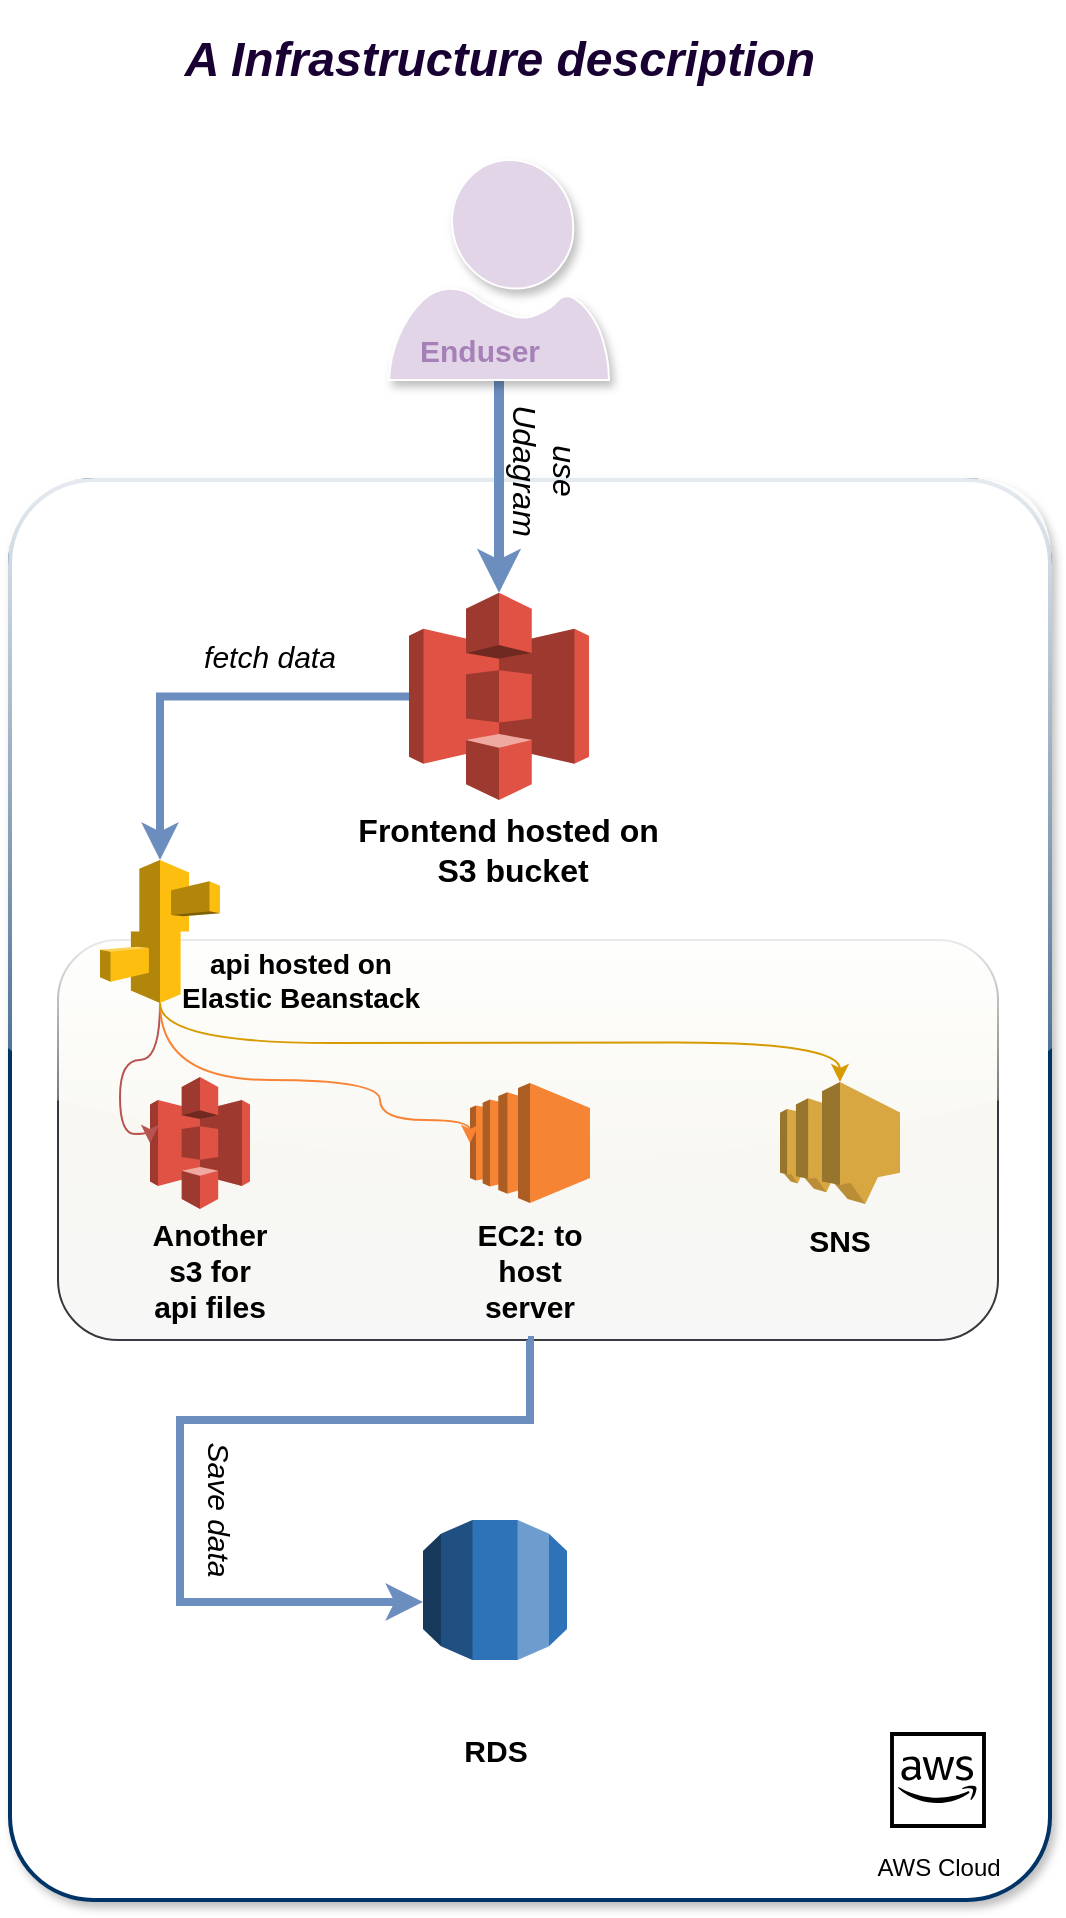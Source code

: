 <mxfile version="21.0.6" type="device"><diagram name="Page-1" id="HXoKaxlUZVzZJH8Obvjx"><mxGraphModel dx="1050" dy="523" grid="1" gridSize="10" guides="1" tooltips="1" connect="1" arrows="1" fold="1" page="1" pageScale="1" pageWidth="850" pageHeight="1100" math="0" shadow="0"><root><mxCell id="0"/><mxCell id="1" parent="0"/><mxCell id="ywG6-qyLMNcF5So2KweD-7" value="" style="rounded=1;arcSize=8;dashed=0;strokeWidth=2;strokeColor=#003366;glass=1;gradientColor=none;shadow=1;" vertex="1" parent="1"><mxGeometry x="150" y="330" width="520" height="710" as="geometry"/></mxCell><mxCell id="ywG6-qyLMNcF5So2KweD-26" value="" style="rounded=1;whiteSpace=wrap;html=1;fillColor=#f9f7ed;strokeColor=#36393d;glass=1;shadow=0;gradientColor=#F7F7F7;" vertex="1" parent="1"><mxGeometry x="174" y="560" width="470" height="200" as="geometry"/></mxCell><mxCell id="ywG6-qyLMNcF5So2KweD-12" style="edgeStyle=orthogonalEdgeStyle;rounded=0;orthogonalLoop=1;jettySize=auto;html=1;strokeWidth=5;fillColor=#dae8fc;gradientColor=#7ea6e0;strokeColor=#6c8ebf;" edge="1" parent="1" source="ywG6-qyLMNcF5So2KweD-4" target="ywG6-qyLMNcF5So2KweD-43"><mxGeometry relative="1" as="geometry"><mxPoint x="392.5" y="387.6" as="targetPoint"/></mxGeometry></mxCell><mxCell id="ywG6-qyLMNcF5So2KweD-4" value="" style="verticalLabelPosition=bottom;html=1;verticalAlign=top;align=center;strokeColor=#FFFFFF;fillColor=#e1d5e7;shape=mxgraph.azure.user;shadow=1;" vertex="1" parent="1"><mxGeometry x="339.5" y="170" width="110" height="110" as="geometry"/></mxCell><mxCell id="ywG6-qyLMNcF5So2KweD-5" value="Enduser" style="text;html=1;strokeColor=none;fillColor=none;align=center;verticalAlign=middle;whiteSpace=wrap;rounded=0;fontSize=15;fontStyle=1;fontColor=#A680B8;" vertex="1" parent="1"><mxGeometry x="355" y="250" width="60" height="30" as="geometry"/></mxCell><mxCell id="ywG6-qyLMNcF5So2KweD-9" value="AWS Cloud" style="outlineConnect=0;dashed=0;verticalLabelPosition=bottom;verticalAlign=top;align=center;html=1;fontSize=12;fontStyle=0;aspect=fixed;shape=mxgraph.aws4.resourceIcon;resIcon=mxgraph.aws4.aws_cloud;shadow=0;gradientColor=none;" vertex="1" parent="1"><mxGeometry x="584" y="950" width="60" height="60" as="geometry"/></mxCell><mxCell id="ywG6-qyLMNcF5So2KweD-13" value="use Udagram" style="text;html=1;strokeColor=none;fillColor=none;align=center;verticalAlign=middle;whiteSpace=wrap;rounded=0;fontSize=16;fontStyle=2;rotation=90;" vertex="1" parent="1"><mxGeometry x="387.5" y="310" width="60" height="30" as="geometry"/></mxCell><mxCell id="ywG6-qyLMNcF5So2KweD-17" value="Frontend hosted on&amp;nbsp; S3 bucket" style="text;html=1;strokeColor=none;fillColor=none;align=center;verticalAlign=middle;whiteSpace=wrap;rounded=0;fontSize=16;fontStyle=1" vertex="1" parent="1"><mxGeometry x="321.8" y="500" width="158.8" height="30" as="geometry"/></mxCell><mxCell id="ywG6-qyLMNcF5So2KweD-22" style="edgeStyle=orthogonalEdgeStyle;rounded=0;orthogonalLoop=1;jettySize=auto;html=1;fontSize=14;strokeWidth=4;fillColor=#dae8fc;gradientColor=#7ea6e0;strokeColor=#6c8ebf;exitX=0;exitY=0.5;exitDx=0;exitDy=0;exitPerimeter=0;" edge="1" parent="1" source="ywG6-qyLMNcF5So2KweD-43" target="ywG6-qyLMNcF5So2KweD-20"><mxGeometry relative="1" as="geometry"><mxPoint x="350" y="428.8" as="sourcePoint"/><Array as="points"><mxPoint x="225" y="438"/></Array></mxGeometry></mxCell><mxCell id="ywG6-qyLMNcF5So2KweD-21" value="api hosted on&lt;br style=&quot;font-size: 14px;&quot;&gt;Elastic Beanstack" style="text;html=1;strokeColor=none;fillColor=none;align=center;verticalAlign=middle;whiteSpace=wrap;rounded=0;fontSize=14;fontStyle=1" vertex="1" parent="1"><mxGeometry x="167.5" y="560" width="255" height="40" as="geometry"/></mxCell><mxCell id="ywG6-qyLMNcF5So2KweD-24" value="" style="outlineConnect=0;dashed=0;verticalLabelPosition=bottom;verticalAlign=top;align=center;html=1;shape=mxgraph.aws3.ec2;fillColor=#F58534;gradientColor=none;" vertex="1" parent="1"><mxGeometry x="380" y="631.5" width="60" height="60" as="geometry"/></mxCell><mxCell id="ywG6-qyLMNcF5So2KweD-25" value="" style="outlineConnect=0;dashed=0;verticalLabelPosition=bottom;verticalAlign=top;align=center;html=1;shape=mxgraph.aws3.s3;fillColor=#E05243;gradientColor=none;" vertex="1" parent="1"><mxGeometry x="220" y="628.5" width="50" height="66" as="geometry"/></mxCell><mxCell id="ywG6-qyLMNcF5So2KweD-35" style="edgeStyle=orthogonalEdgeStyle;rounded=0;orthogonalLoop=1;jettySize=auto;html=1;exitX=0.5;exitY=1;exitDx=0;exitDy=0;exitPerimeter=0;entryX=0;entryY=0.5;entryDx=0;entryDy=0;entryPerimeter=0;curved=1;fillColor=#f8cecc;gradientColor=#ea6b66;strokeColor=#b85450;" edge="1" parent="1" source="ywG6-qyLMNcF5So2KweD-20" target="ywG6-qyLMNcF5So2KweD-25"><mxGeometry relative="1" as="geometry"><Array as="points"><mxPoint x="225" y="620"/><mxPoint x="205" y="620"/><mxPoint x="205" y="657"/></Array></mxGeometry></mxCell><mxCell id="ywG6-qyLMNcF5So2KweD-37" style="edgeStyle=orthogonalEdgeStyle;rounded=0;orthogonalLoop=1;jettySize=auto;html=1;entryX=0;entryY=0.5;entryDx=0;entryDy=0;entryPerimeter=0;exitX=0.5;exitY=1;exitDx=0;exitDy=0;exitPerimeter=0;curved=1;fillColor=#ffcd28;gradientColor=#ffa500;strokeColor=#f88335;" edge="1" parent="1" source="ywG6-qyLMNcF5So2KweD-20" target="ywG6-qyLMNcF5So2KweD-24"><mxGeometry relative="1" as="geometry"><mxPoint x="215" y="620" as="sourcePoint"/><Array as="points"><mxPoint x="225" y="630"/><mxPoint x="335" y="630"/><mxPoint x="335" y="650"/><mxPoint x="380" y="650"/></Array></mxGeometry></mxCell><mxCell id="ywG6-qyLMNcF5So2KweD-38" style="edgeStyle=orthogonalEdgeStyle;rounded=0;orthogonalLoop=1;jettySize=auto;html=1;exitX=0.5;exitY=1;exitDx=0;exitDy=0;exitPerimeter=0;entryX=0.5;entryY=0;entryDx=0;entryDy=0;entryPerimeter=0;curved=1;fillColor=#ffcd28;gradientColor=#ffa500;strokeColor=#d79b00;" edge="1" parent="1" source="ywG6-qyLMNcF5So2KweD-20" target="ywG6-qyLMNcF5So2KweD-28"><mxGeometry relative="1" as="geometry"/></mxCell><mxCell id="ywG6-qyLMNcF5So2KweD-20" value="" style="outlineConnect=0;dashed=0;verticalLabelPosition=bottom;verticalAlign=top;align=center;html=1;shape=mxgraph.aws3.elastic_beanstalk;fillColor=#febe10;gradientColor=none;" vertex="1" parent="1"><mxGeometry x="195" y="520" width="60" height="71.5" as="geometry"/></mxCell><mxCell id="ywG6-qyLMNcF5So2KweD-28" value="" style="outlineConnect=0;dashed=0;verticalLabelPosition=bottom;verticalAlign=top;align=center;html=1;shape=mxgraph.aws3.sns;fillColor=#D9A741;gradientColor=none;" vertex="1" parent="1"><mxGeometry x="535" y="631" width="60" height="61" as="geometry"/></mxCell><mxCell id="ywG6-qyLMNcF5So2KweD-29" value="SNS" style="text;html=1;strokeColor=none;fillColor=none;align=center;verticalAlign=middle;whiteSpace=wrap;rounded=0;fontStyle=1;fontSize=15;" vertex="1" parent="1"><mxGeometry x="535" y="694.5" width="60" height="30" as="geometry"/></mxCell><mxCell id="ywG6-qyLMNcF5So2KweD-30" value="Another s3 for api files" style="text;html=1;strokeColor=none;fillColor=none;align=center;verticalAlign=middle;whiteSpace=wrap;rounded=0;fontSize=15;fontStyle=1" vertex="1" parent="1"><mxGeometry x="220" y="710" width="60" height="30" as="geometry"/></mxCell><mxCell id="ywG6-qyLMNcF5So2KweD-31" value="EC2: to host server" style="text;html=1;strokeColor=none;fillColor=none;align=center;verticalAlign=middle;whiteSpace=wrap;rounded=0;fontSize=15;fontStyle=1" vertex="1" parent="1"><mxGeometry x="380" y="710" width="60" height="30" as="geometry"/></mxCell><mxCell id="ywG6-qyLMNcF5So2KweD-32" value="fetch data" style="text;html=1;strokeColor=none;fillColor=none;align=center;verticalAlign=middle;whiteSpace=wrap;rounded=0;fontStyle=2;fontSize=15;" vertex="1" parent="1"><mxGeometry x="225" y="387.6" width="110" height="60" as="geometry"/></mxCell><mxCell id="ywG6-qyLMNcF5So2KweD-39" value="" style="outlineConnect=0;dashed=0;verticalLabelPosition=bottom;verticalAlign=top;align=center;html=1;shape=mxgraph.aws3.rds;fillColor=#2E73B8;gradientColor=none;" vertex="1" parent="1"><mxGeometry x="356.5" y="850" width="72" height="70" as="geometry"/></mxCell><mxCell id="ywG6-qyLMNcF5So2KweD-40" style="edgeStyle=orthogonalEdgeStyle;rounded=0;orthogonalLoop=1;jettySize=auto;html=1;fontSize=14;strokeWidth=4;fillColor=#dae8fc;gradientColor=#7ea6e0;strokeColor=#6c8ebf;exitX=0.5;exitY=1;exitDx=0;exitDy=0;" edge="1" parent="1" source="ywG6-qyLMNcF5So2KweD-26" target="ywG6-qyLMNcF5So2KweD-39"><mxGeometry relative="1" as="geometry"><mxPoint x="360" y="439" as="sourcePoint"/><mxPoint x="235" y="530" as="targetPoint"/><Array as="points"><mxPoint x="410" y="800"/><mxPoint x="235" y="800"/><mxPoint x="235" y="891"/></Array></mxGeometry></mxCell><mxCell id="ywG6-qyLMNcF5So2KweD-41" value="Save data" style="text;html=1;strokeColor=none;fillColor=none;align=center;verticalAlign=middle;whiteSpace=wrap;rounded=0;fontStyle=2;fontSize=15;rotation=90;" vertex="1" parent="1"><mxGeometry x="205" y="820" width="100" height="50" as="geometry"/></mxCell><mxCell id="ywG6-qyLMNcF5So2KweD-42" value="RDS" style="text;html=1;strokeColor=none;fillColor=none;align=center;verticalAlign=middle;whiteSpace=wrap;rounded=0;fontSize=15;fontStyle=1" vertex="1" parent="1"><mxGeometry x="362.5" y="950" width="60" height="30" as="geometry"/></mxCell><mxCell id="ywG6-qyLMNcF5So2KweD-43" value="" style="outlineConnect=0;dashed=0;verticalLabelPosition=bottom;verticalAlign=top;align=center;html=1;shape=mxgraph.aws3.s3;fillColor=#E05243;gradientColor=none;" vertex="1" parent="1"><mxGeometry x="349.5" y="386.4" width="90" height="103.6" as="geometry"/></mxCell><mxCell id="ywG6-qyLMNcF5So2KweD-46" value="&lt;h1&gt;A Infrastructure description&lt;/h1&gt;" style="text;html=1;strokeColor=none;fillColor=none;spacing=5;spacingTop=-20;whiteSpace=wrap;overflow=hidden;rounded=0;align=center;fontStyle=2;fontColor=#190033;" vertex="1" parent="1"><mxGeometry x="195" y="100" width="400" height="60" as="geometry"/></mxCell></root></mxGraphModel></diagram></mxfile>